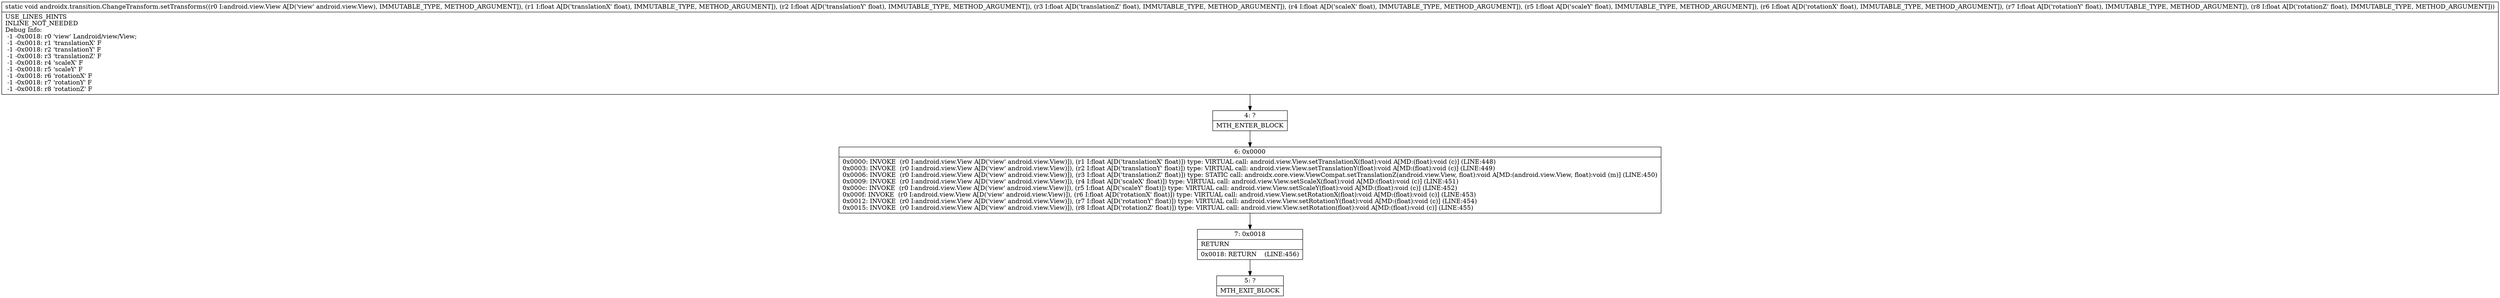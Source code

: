 digraph "CFG forandroidx.transition.ChangeTransform.setTransforms(Landroid\/view\/View;FFFFFFFF)V" {
Node_4 [shape=record,label="{4\:\ ?|MTH_ENTER_BLOCK\l}"];
Node_6 [shape=record,label="{6\:\ 0x0000|0x0000: INVOKE  (r0 I:android.view.View A[D('view' android.view.View)]), (r1 I:float A[D('translationX' float)]) type: VIRTUAL call: android.view.View.setTranslationX(float):void A[MD:(float):void (c)] (LINE:448)\l0x0003: INVOKE  (r0 I:android.view.View A[D('view' android.view.View)]), (r2 I:float A[D('translationY' float)]) type: VIRTUAL call: android.view.View.setTranslationY(float):void A[MD:(float):void (c)] (LINE:449)\l0x0006: INVOKE  (r0 I:android.view.View A[D('view' android.view.View)]), (r3 I:float A[D('translationZ' float)]) type: STATIC call: androidx.core.view.ViewCompat.setTranslationZ(android.view.View, float):void A[MD:(android.view.View, float):void (m)] (LINE:450)\l0x0009: INVOKE  (r0 I:android.view.View A[D('view' android.view.View)]), (r4 I:float A[D('scaleX' float)]) type: VIRTUAL call: android.view.View.setScaleX(float):void A[MD:(float):void (c)] (LINE:451)\l0x000c: INVOKE  (r0 I:android.view.View A[D('view' android.view.View)]), (r5 I:float A[D('scaleY' float)]) type: VIRTUAL call: android.view.View.setScaleY(float):void A[MD:(float):void (c)] (LINE:452)\l0x000f: INVOKE  (r0 I:android.view.View A[D('view' android.view.View)]), (r6 I:float A[D('rotationX' float)]) type: VIRTUAL call: android.view.View.setRotationX(float):void A[MD:(float):void (c)] (LINE:453)\l0x0012: INVOKE  (r0 I:android.view.View A[D('view' android.view.View)]), (r7 I:float A[D('rotationY' float)]) type: VIRTUAL call: android.view.View.setRotationY(float):void A[MD:(float):void (c)] (LINE:454)\l0x0015: INVOKE  (r0 I:android.view.View A[D('view' android.view.View)]), (r8 I:float A[D('rotationZ' float)]) type: VIRTUAL call: android.view.View.setRotation(float):void A[MD:(float):void (c)] (LINE:455)\l}"];
Node_7 [shape=record,label="{7\:\ 0x0018|RETURN\l|0x0018: RETURN    (LINE:456)\l}"];
Node_5 [shape=record,label="{5\:\ ?|MTH_EXIT_BLOCK\l}"];
MethodNode[shape=record,label="{static void androidx.transition.ChangeTransform.setTransforms((r0 I:android.view.View A[D('view' android.view.View), IMMUTABLE_TYPE, METHOD_ARGUMENT]), (r1 I:float A[D('translationX' float), IMMUTABLE_TYPE, METHOD_ARGUMENT]), (r2 I:float A[D('translationY' float), IMMUTABLE_TYPE, METHOD_ARGUMENT]), (r3 I:float A[D('translationZ' float), IMMUTABLE_TYPE, METHOD_ARGUMENT]), (r4 I:float A[D('scaleX' float), IMMUTABLE_TYPE, METHOD_ARGUMENT]), (r5 I:float A[D('scaleY' float), IMMUTABLE_TYPE, METHOD_ARGUMENT]), (r6 I:float A[D('rotationX' float), IMMUTABLE_TYPE, METHOD_ARGUMENT]), (r7 I:float A[D('rotationY' float), IMMUTABLE_TYPE, METHOD_ARGUMENT]), (r8 I:float A[D('rotationZ' float), IMMUTABLE_TYPE, METHOD_ARGUMENT]))  | USE_LINES_HINTS\lINLINE_NOT_NEEDED\lDebug Info:\l  \-1 \-0x0018: r0 'view' Landroid\/view\/View;\l  \-1 \-0x0018: r1 'translationX' F\l  \-1 \-0x0018: r2 'translationY' F\l  \-1 \-0x0018: r3 'translationZ' F\l  \-1 \-0x0018: r4 'scaleX' F\l  \-1 \-0x0018: r5 'scaleY' F\l  \-1 \-0x0018: r6 'rotationX' F\l  \-1 \-0x0018: r7 'rotationY' F\l  \-1 \-0x0018: r8 'rotationZ' F\l}"];
MethodNode -> Node_4;Node_4 -> Node_6;
Node_6 -> Node_7;
Node_7 -> Node_5;
}

